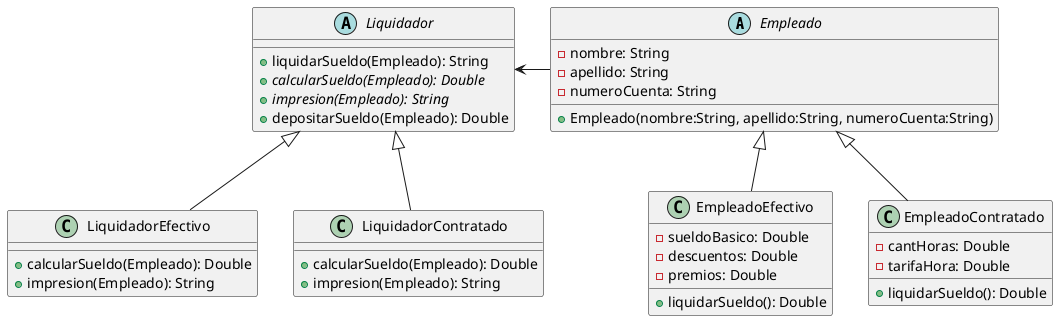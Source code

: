 @startuml
'https://plantuml.com/sequence-diagram

abstract class Empleado{
-nombre: String
-apellido: String
-numeroCuenta: String
+Empleado(nombre:String, apellido:String, numeroCuenta:String)
}

class EmpleadoEfectivo{
-sueldoBasico: Double
-descuentos: Double
-premios: Double
+liquidarSueldo(): Double
}

class EmpleadoContratado{
-cantHoras: Double
-tarifaHora: Double
+liquidarSueldo(): Double
}


Empleado <|-- EmpleadoContratado
Empleado <|-- EmpleadoEfectivo

abstract class Liquidador{
+liquidarSueldo(Empleado): String
+{abstract} calcularSueldo(Empleado): Double
+{abstract} impresion(Empleado): String
+depositarSueldo(Empleado): Double
}

class LiquidadorEfectivo{
+calcularSueldo(Empleado): Double
+impresion(Empleado): String
}

class LiquidadorContratado{
+calcularSueldo(Empleado): Double
+impresion(Empleado): String
}

LiquidadorContratado -u-|> Liquidador
LiquidadorEfectivo -u-|> Liquidador

Empleado -l-> Liquidador

@enduml
